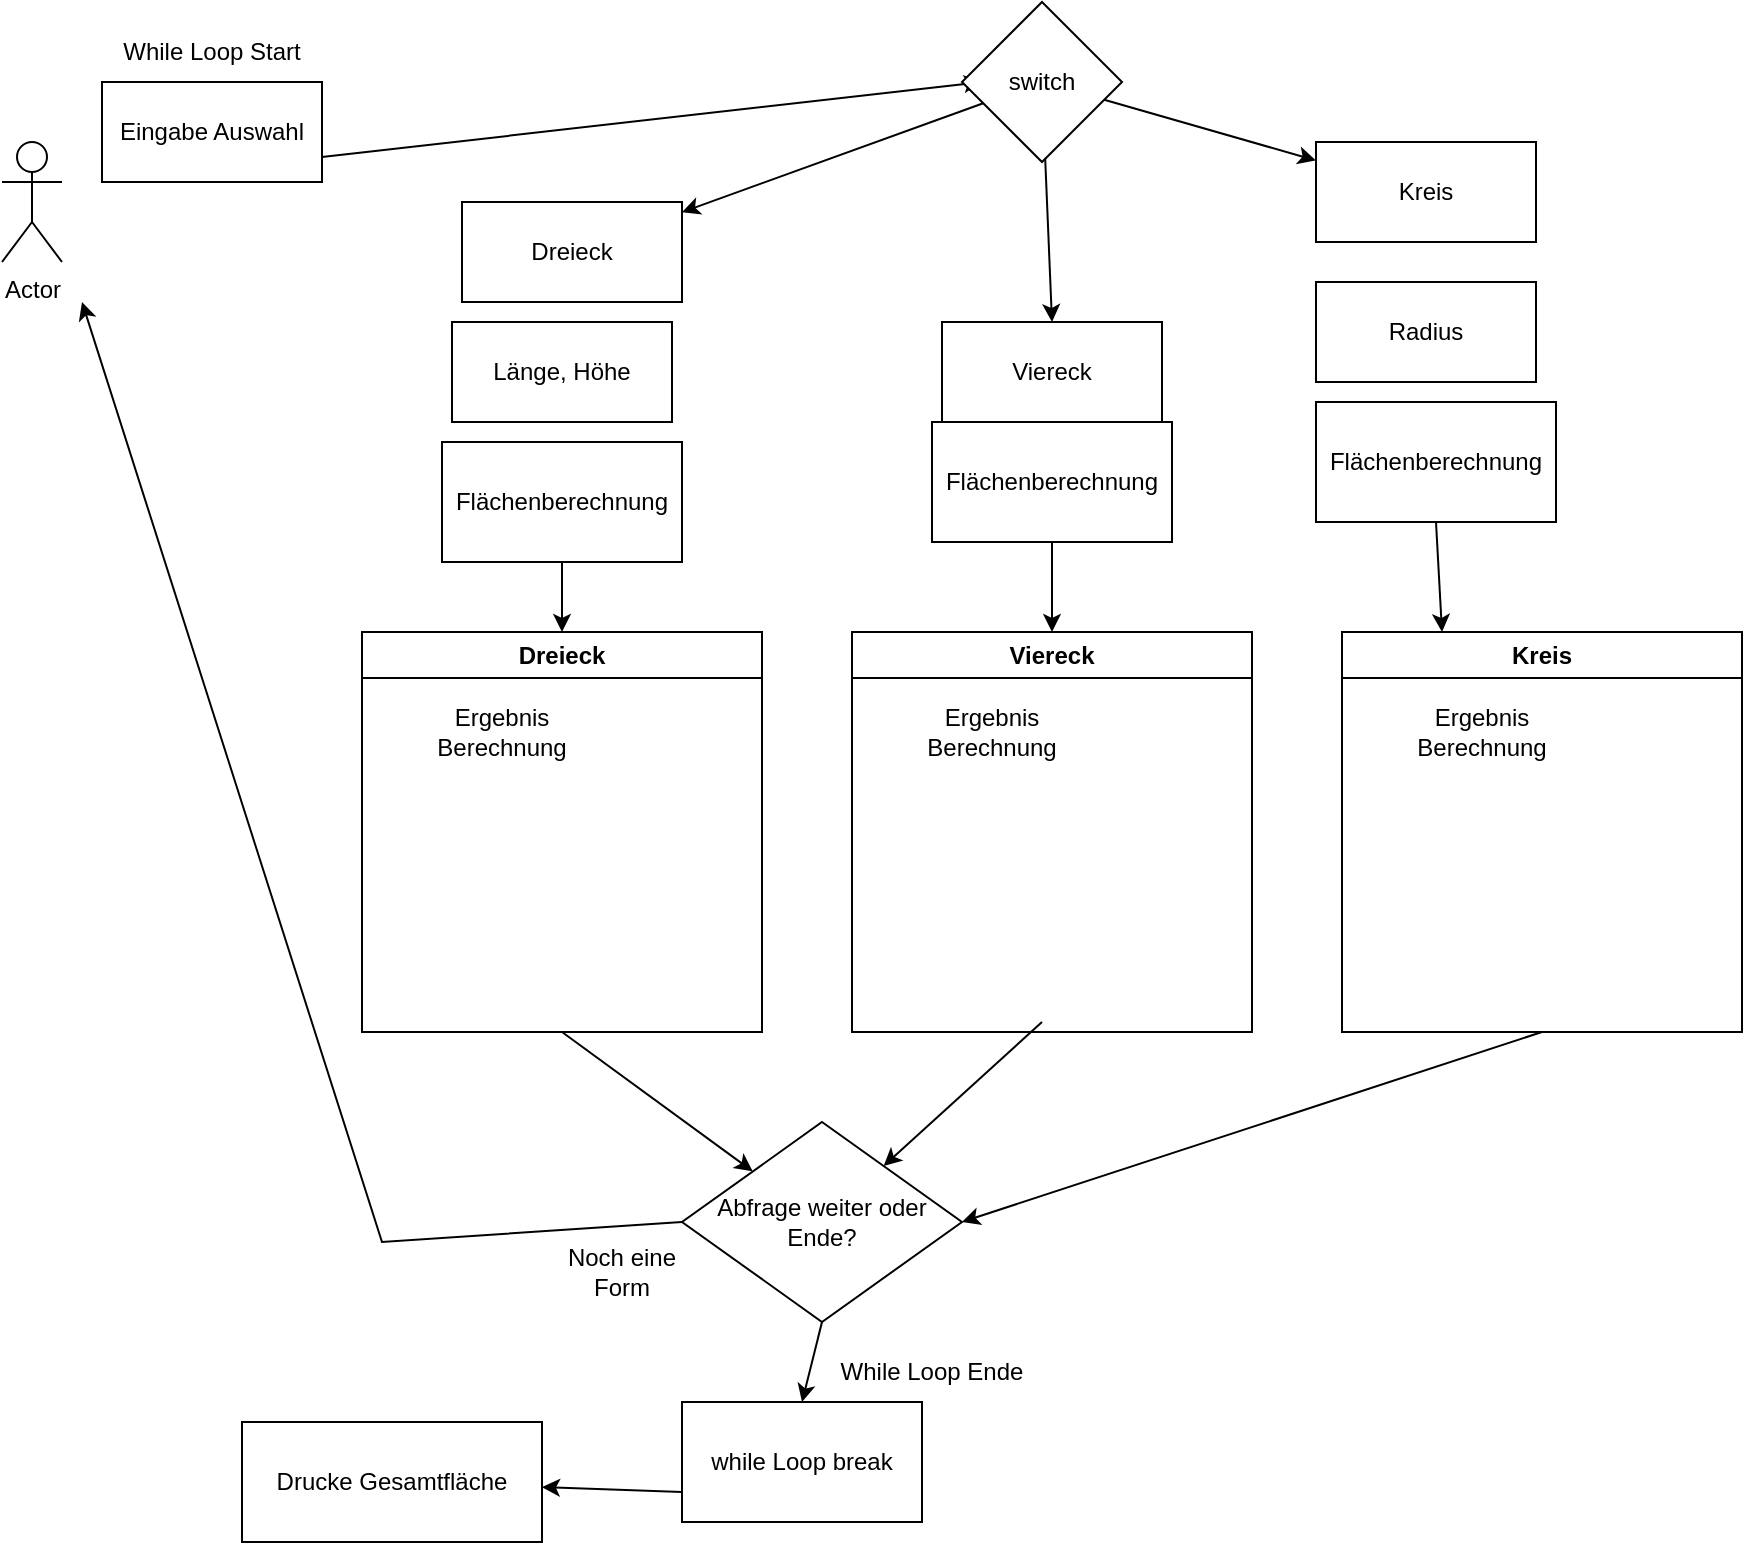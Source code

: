 <mxfile version="23.1.5" type="device">
  <diagram name="Page-1" id="hfXqRYglXDJdolIsPU8-">
    <mxGraphModel dx="1260" dy="789" grid="1" gridSize="10" guides="1" tooltips="1" connect="1" arrows="1" fold="1" page="1" pageScale="1" pageWidth="827" pageHeight="1169" math="0" shadow="0">
      <root>
        <mxCell id="0" />
        <mxCell id="1" parent="0" />
        <mxCell id="7QVdyLDZgZNxqlMVTnP8-1" value="Dreieck" style="html=1;whiteSpace=wrap;" vertex="1" parent="1">
          <mxGeometry x="280" y="170" width="110" height="50" as="geometry" />
        </mxCell>
        <mxCell id="7QVdyLDZgZNxqlMVTnP8-2" value="Viereck" style="html=1;whiteSpace=wrap;" vertex="1" parent="1">
          <mxGeometry x="520" y="230" width="110" height="50" as="geometry" />
        </mxCell>
        <mxCell id="7QVdyLDZgZNxqlMVTnP8-3" value="Kreis" style="html=1;whiteSpace=wrap;" vertex="1" parent="1">
          <mxGeometry x="707" y="140" width="110" height="50" as="geometry" />
        </mxCell>
        <mxCell id="7QVdyLDZgZNxqlMVTnP8-4" value="Actor" style="shape=umlActor;verticalLabelPosition=bottom;verticalAlign=top;html=1;" vertex="1" parent="1">
          <mxGeometry x="50" y="140" width="30" height="60" as="geometry" />
        </mxCell>
        <mxCell id="7QVdyLDZgZNxqlMVTnP8-5" value="Eingabe Auswahl" style="html=1;whiteSpace=wrap;" vertex="1" parent="1">
          <mxGeometry x="100" y="110" width="110" height="50" as="geometry" />
        </mxCell>
        <mxCell id="7QVdyLDZgZNxqlMVTnP8-6" value="" style="endArrow=classic;html=1;rounded=0;exitX=1;exitY=0.75;exitDx=0;exitDy=0;entryX=0.125;entryY=0.5;entryDx=0;entryDy=0;entryPerimeter=0;" edge="1" parent="1" source="7QVdyLDZgZNxqlMVTnP8-5" target="7QVdyLDZgZNxqlMVTnP8-7">
          <mxGeometry width="50" height="50" relative="1" as="geometry">
            <mxPoint x="200" y="200" as="sourcePoint" />
            <mxPoint x="380" y="60" as="targetPoint" />
          </mxGeometry>
        </mxCell>
        <mxCell id="7QVdyLDZgZNxqlMVTnP8-7" value="switch" style="rhombus;whiteSpace=wrap;html=1;" vertex="1" parent="1">
          <mxGeometry x="530" y="70" width="80" height="80" as="geometry" />
        </mxCell>
        <mxCell id="7QVdyLDZgZNxqlMVTnP8-8" value="" style="endArrow=classic;html=1;rounded=0;" edge="1" parent="1" source="7QVdyLDZgZNxqlMVTnP8-7" target="7QVdyLDZgZNxqlMVTnP8-1">
          <mxGeometry width="50" height="50" relative="1" as="geometry">
            <mxPoint x="390" y="330" as="sourcePoint" />
            <mxPoint x="440" y="280" as="targetPoint" />
          </mxGeometry>
        </mxCell>
        <mxCell id="7QVdyLDZgZNxqlMVTnP8-9" value="" style="endArrow=classic;html=1;rounded=0;" edge="1" parent="1" source="7QVdyLDZgZNxqlMVTnP8-7">
          <mxGeometry width="50" height="50" relative="1" as="geometry">
            <mxPoint x="390" y="330" as="sourcePoint" />
            <mxPoint x="575" y="230" as="targetPoint" />
          </mxGeometry>
        </mxCell>
        <mxCell id="7QVdyLDZgZNxqlMVTnP8-10" value="" style="endArrow=classic;html=1;rounded=0;" edge="1" parent="1" source="7QVdyLDZgZNxqlMVTnP8-7" target="7QVdyLDZgZNxqlMVTnP8-3">
          <mxGeometry width="50" height="50" relative="1" as="geometry">
            <mxPoint x="520" y="330" as="sourcePoint" />
            <mxPoint x="570" y="280" as="targetPoint" />
          </mxGeometry>
        </mxCell>
        <mxCell id="7QVdyLDZgZNxqlMVTnP8-11" value="Flächenberechnung" style="rounded=0;whiteSpace=wrap;html=1;" vertex="1" parent="1">
          <mxGeometry x="515" y="280" width="120" height="60" as="geometry" />
        </mxCell>
        <mxCell id="7QVdyLDZgZNxqlMVTnP8-12" value="Viereck" style="swimlane;whiteSpace=wrap;html=1;startSize=23;" vertex="1" parent="1">
          <mxGeometry x="475" y="385" width="200" height="200" as="geometry" />
        </mxCell>
        <mxCell id="7QVdyLDZgZNxqlMVTnP8-14" value="Ergebnis Berechnung" style="text;html=1;align=center;verticalAlign=middle;whiteSpace=wrap;rounded=0;" vertex="1" parent="7QVdyLDZgZNxqlMVTnP8-12">
          <mxGeometry x="40" y="35" width="60" height="30" as="geometry" />
        </mxCell>
        <mxCell id="7QVdyLDZgZNxqlMVTnP8-15" value="" style="endArrow=classic;html=1;rounded=0;entryX=0.5;entryY=0;entryDx=0;entryDy=0;exitX=0.5;exitY=1;exitDx=0;exitDy=0;" edge="1" parent="1" source="7QVdyLDZgZNxqlMVTnP8-11" target="7QVdyLDZgZNxqlMVTnP8-12">
          <mxGeometry width="50" height="50" relative="1" as="geometry">
            <mxPoint x="390" y="330" as="sourcePoint" />
            <mxPoint x="440" y="280" as="targetPoint" />
          </mxGeometry>
        </mxCell>
        <mxCell id="7QVdyLDZgZNxqlMVTnP8-16" value="" style="endArrow=classic;html=1;rounded=0;entryX=0.5;entryY=0;entryDx=0;entryDy=0;exitX=0.5;exitY=1;exitDx=0;exitDy=0;" edge="1" parent="1" source="7QVdyLDZgZNxqlMVTnP8-17" target="7QVdyLDZgZNxqlMVTnP8-20">
          <mxGeometry width="50" height="50" relative="1" as="geometry">
            <mxPoint x="450" y="340" as="sourcePoint" />
            <mxPoint x="440" y="280" as="targetPoint" />
          </mxGeometry>
        </mxCell>
        <mxCell id="7QVdyLDZgZNxqlMVTnP8-17" value="Flächenberechnung" style="rounded=0;whiteSpace=wrap;html=1;" vertex="1" parent="1">
          <mxGeometry x="270" y="290" width="120" height="60" as="geometry" />
        </mxCell>
        <mxCell id="7QVdyLDZgZNxqlMVTnP8-18" value="Flächenberechnung" style="rounded=0;whiteSpace=wrap;html=1;" vertex="1" parent="1">
          <mxGeometry x="707" y="270" width="120" height="60" as="geometry" />
        </mxCell>
        <mxCell id="7QVdyLDZgZNxqlMVTnP8-19" value="" style="endArrow=classic;html=1;rounded=0;exitX=0.5;exitY=1;exitDx=0;exitDy=0;entryX=0.25;entryY=0;entryDx=0;entryDy=0;" edge="1" parent="1" source="7QVdyLDZgZNxqlMVTnP8-18" target="7QVdyLDZgZNxqlMVTnP8-22">
          <mxGeometry width="50" height="50" relative="1" as="geometry">
            <mxPoint x="390" y="330" as="sourcePoint" />
            <mxPoint x="720" y="380" as="targetPoint" />
          </mxGeometry>
        </mxCell>
        <mxCell id="7QVdyLDZgZNxqlMVTnP8-20" value="Dreieck" style="swimlane;whiteSpace=wrap;html=1;" vertex="1" parent="1">
          <mxGeometry x="230" y="385" width="200" height="200" as="geometry" />
        </mxCell>
        <mxCell id="7QVdyLDZgZNxqlMVTnP8-21" value="Ergebnis Berechnung" style="text;html=1;align=center;verticalAlign=middle;whiteSpace=wrap;rounded=0;" vertex="1" parent="7QVdyLDZgZNxqlMVTnP8-20">
          <mxGeometry x="40" y="35" width="60" height="30" as="geometry" />
        </mxCell>
        <mxCell id="7QVdyLDZgZNxqlMVTnP8-22" value="Kreis" style="swimlane;whiteSpace=wrap;html=1;" vertex="1" parent="1">
          <mxGeometry x="720" y="385" width="200" height="200" as="geometry" />
        </mxCell>
        <mxCell id="7QVdyLDZgZNxqlMVTnP8-23" value="Ergebnis Berechnung" style="text;html=1;align=center;verticalAlign=middle;whiteSpace=wrap;rounded=0;" vertex="1" parent="7QVdyLDZgZNxqlMVTnP8-22">
          <mxGeometry x="40" y="35" width="60" height="30" as="geometry" />
        </mxCell>
        <mxCell id="7QVdyLDZgZNxqlMVTnP8-24" value="Länge, Höhe" style="html=1;whiteSpace=wrap;" vertex="1" parent="1">
          <mxGeometry x="275" y="230" width="110" height="50" as="geometry" />
        </mxCell>
        <mxCell id="7QVdyLDZgZNxqlMVTnP8-25" value="Radius" style="html=1;whiteSpace=wrap;" vertex="1" parent="1">
          <mxGeometry x="707" y="210" width="110" height="50" as="geometry" />
        </mxCell>
        <mxCell id="7QVdyLDZgZNxqlMVTnP8-26" value="Drucke Gesamtfläche" style="rounded=0;whiteSpace=wrap;html=1;" vertex="1" parent="1">
          <mxGeometry x="170" y="780" width="150" height="60" as="geometry" />
        </mxCell>
        <mxCell id="7QVdyLDZgZNxqlMVTnP8-28" value="" style="endArrow=classic;html=1;rounded=0;exitX=0.5;exitY=1;exitDx=0;exitDy=0;" edge="1" parent="1" source="7QVdyLDZgZNxqlMVTnP8-20" target="7QVdyLDZgZNxqlMVTnP8-32">
          <mxGeometry width="50" height="50" relative="1" as="geometry">
            <mxPoint x="340" y="590" as="sourcePoint" />
            <mxPoint x="400" y="640" as="targetPoint" />
          </mxGeometry>
        </mxCell>
        <mxCell id="7QVdyLDZgZNxqlMVTnP8-29" value="" style="endArrow=classic;html=1;rounded=0;entryX=1;entryY=0.5;entryDx=0;entryDy=0;exitX=0.5;exitY=1;exitDx=0;exitDy=0;" edge="1" parent="1" source="7QVdyLDZgZNxqlMVTnP8-22" target="7QVdyLDZgZNxqlMVTnP8-32">
          <mxGeometry width="50" height="50" relative="1" as="geometry">
            <mxPoint x="830" y="580" as="sourcePoint" />
            <mxPoint x="650" y="650" as="targetPoint" />
          </mxGeometry>
        </mxCell>
        <mxCell id="7QVdyLDZgZNxqlMVTnP8-30" value="" style="endArrow=classic;html=1;rounded=0;" edge="1" parent="1" target="7QVdyLDZgZNxqlMVTnP8-32">
          <mxGeometry width="50" height="50" relative="1" as="geometry">
            <mxPoint x="570" y="580" as="sourcePoint" />
            <mxPoint x="420" y="660" as="targetPoint" />
          </mxGeometry>
        </mxCell>
        <mxCell id="7QVdyLDZgZNxqlMVTnP8-32" value="Abfrage weiter oder Ende?" style="rhombus;whiteSpace=wrap;html=1;" vertex="1" parent="1">
          <mxGeometry x="390" y="630" width="140" height="100" as="geometry" />
        </mxCell>
        <mxCell id="7QVdyLDZgZNxqlMVTnP8-33" value="" style="endArrow=classic;html=1;rounded=0;exitX=0;exitY=0.5;exitDx=0;exitDy=0;" edge="1" parent="1" source="7QVdyLDZgZNxqlMVTnP8-32">
          <mxGeometry width="50" height="50" relative="1" as="geometry">
            <mxPoint x="280" y="700" as="sourcePoint" />
            <mxPoint x="90" y="220" as="targetPoint" />
            <Array as="points">
              <mxPoint x="240" y="690" />
            </Array>
          </mxGeometry>
        </mxCell>
        <mxCell id="7QVdyLDZgZNxqlMVTnP8-34" value="" style="endArrow=classic;html=1;rounded=0;exitX=0.5;exitY=1;exitDx=0;exitDy=0;entryX=0.5;entryY=0;entryDx=0;entryDy=0;" edge="1" parent="1" source="7QVdyLDZgZNxqlMVTnP8-32" target="7QVdyLDZgZNxqlMVTnP8-37">
          <mxGeometry width="50" height="50" relative="1" as="geometry">
            <mxPoint x="400" y="580" as="sourcePoint" />
            <mxPoint x="480" y="780" as="targetPoint" />
          </mxGeometry>
        </mxCell>
        <mxCell id="7QVdyLDZgZNxqlMVTnP8-35" value="While Loop Ende" style="text;html=1;align=center;verticalAlign=middle;whiteSpace=wrap;rounded=0;" vertex="1" parent="1">
          <mxGeometry x="440" y="740" width="150" height="30" as="geometry" />
        </mxCell>
        <mxCell id="7QVdyLDZgZNxqlMVTnP8-36" value="Noch eine Form" style="text;html=1;align=center;verticalAlign=middle;whiteSpace=wrap;rounded=0;" vertex="1" parent="1">
          <mxGeometry x="330" y="690" width="60" height="30" as="geometry" />
        </mxCell>
        <mxCell id="7QVdyLDZgZNxqlMVTnP8-37" value="while Loop break" style="rounded=0;whiteSpace=wrap;html=1;" vertex="1" parent="1">
          <mxGeometry x="390" y="770" width="120" height="60" as="geometry" />
        </mxCell>
        <mxCell id="7QVdyLDZgZNxqlMVTnP8-38" value="" style="endArrow=classic;html=1;rounded=0;exitX=0;exitY=0.75;exitDx=0;exitDy=0;" edge="1" parent="1" source="7QVdyLDZgZNxqlMVTnP8-37" target="7QVdyLDZgZNxqlMVTnP8-26">
          <mxGeometry width="50" height="50" relative="1" as="geometry">
            <mxPoint x="400" y="580" as="sourcePoint" />
            <mxPoint x="450" y="530" as="targetPoint" />
          </mxGeometry>
        </mxCell>
        <mxCell id="7QVdyLDZgZNxqlMVTnP8-39" value="While Loop Start" style="text;html=1;align=center;verticalAlign=middle;whiteSpace=wrap;rounded=0;" vertex="1" parent="1">
          <mxGeometry x="90" y="80" width="130" height="30" as="geometry" />
        </mxCell>
      </root>
    </mxGraphModel>
  </diagram>
</mxfile>
